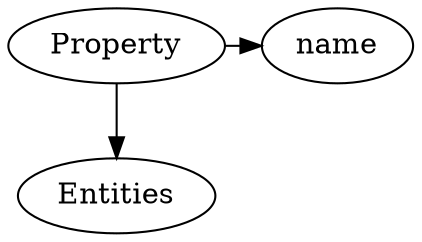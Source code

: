 digraph property {
	Property -> Entities;
	subgraph {
		rank=same;
		Property;
		name;
		Property -> name;
	}
}